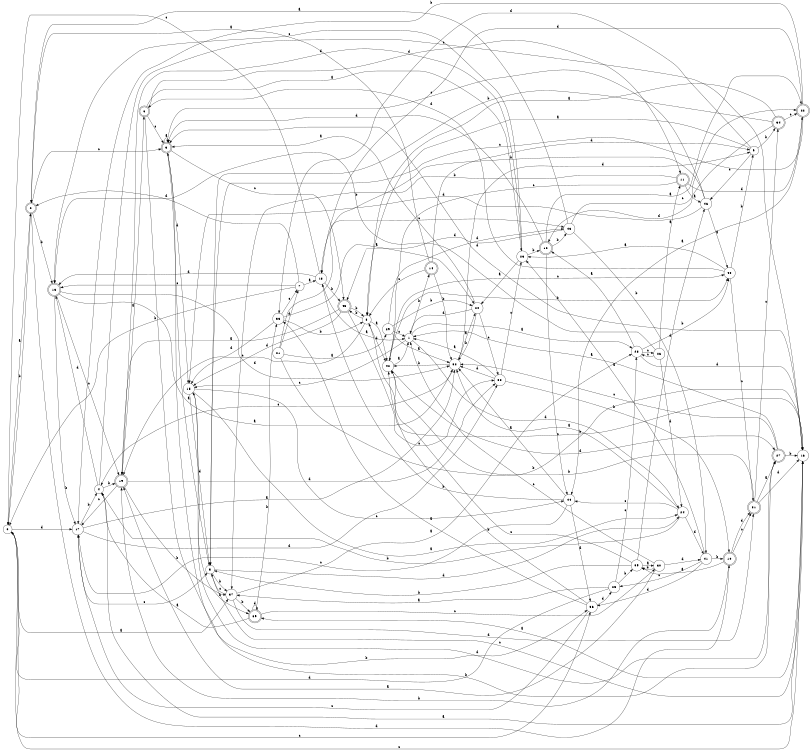 digraph n38_4 {
__start0 [label="" shape="none"];

rankdir=LR;
size="8,5";

s0 [style="filled", color="black", fillcolor="white" shape="circle", label="0"];
s1 [style="filled", color="black", fillcolor="white" shape="circle", label="1"];
s2 [style="rounded,filled", color="black", fillcolor="white" shape="doublecircle", label="2"];
s3 [style="rounded,filled", color="black", fillcolor="white" shape="doublecircle", label="3"];
s4 [style="filled", color="black", fillcolor="white" shape="circle", label="4"];
s5 [style="filled", color="black", fillcolor="white" shape="circle", label="5"];
s6 [style="rounded,filled", color="black", fillcolor="white" shape="doublecircle", label="6"];
s7 [style="filled", color="black", fillcolor="white" shape="circle", label="7"];
s8 [style="filled", color="black", fillcolor="white" shape="circle", label="8"];
s9 [style="filled", color="black", fillcolor="white" shape="circle", label="9"];
s10 [style="rounded,filled", color="black", fillcolor="white" shape="doublecircle", label="10"];
s11 [style="rounded,filled", color="black", fillcolor="white" shape="doublecircle", label="11"];
s12 [style="rounded,filled", color="black", fillcolor="white" shape="doublecircle", label="12"];
s13 [style="rounded,filled", color="black", fillcolor="white" shape="doublecircle", label="13"];
s14 [style="rounded,filled", color="black", fillcolor="white" shape="doublecircle", label="14"];
s15 [style="filled", color="black", fillcolor="white" shape="circle", label="15"];
s16 [style="filled", color="black", fillcolor="white" shape="circle", label="16"];
s17 [style="filled", color="black", fillcolor="white" shape="circle", label="17"];
s18 [style="filled", color="black", fillcolor="white" shape="circle", label="18"];
s19 [style="rounded,filled", color="black", fillcolor="white" shape="doublecircle", label="19"];
s20 [style="filled", color="black", fillcolor="white" shape="circle", label="20"];
s21 [style="filled", color="black", fillcolor="white" shape="circle", label="21"];
s22 [style="rounded,filled", color="black", fillcolor="white" shape="doublecircle", label="22"];
s23 [style="filled", color="black", fillcolor="white" shape="circle", label="23"];
s24 [style="filled", color="black", fillcolor="white" shape="circle", label="24"];
s25 [style="filled", color="black", fillcolor="white" shape="circle", label="25"];
s26 [style="filled", color="black", fillcolor="white" shape="circle", label="26"];
s27 [style="rounded,filled", color="black", fillcolor="white" shape="doublecircle", label="27"];
s28 [style="filled", color="black", fillcolor="white" shape="circle", label="28"];
s29 [style="filled", color="black", fillcolor="white" shape="circle", label="29"];
s30 [style="filled", color="black", fillcolor="white" shape="circle", label="30"];
s31 [style="rounded,filled", color="black", fillcolor="white" shape="doublecircle", label="31"];
s32 [style="filled", color="black", fillcolor="white" shape="circle", label="32"];
s33 [style="filled", color="black", fillcolor="white" shape="circle", label="33"];
s34 [style="rounded,filled", color="black", fillcolor="white" shape="doublecircle", label="34"];
s35 [style="filled", color="black", fillcolor="white" shape="circle", label="35"];
s36 [style="filled", color="black", fillcolor="white" shape="circle", label="36"];
s37 [style="filled", color="black", fillcolor="white" shape="circle", label="37"];
s38 [style="filled", color="black", fillcolor="white" shape="circle", label="38"];
s39 [style="rounded,filled", color="black", fillcolor="white" shape="doublecircle", label="39"];
s40 [style="filled", color="black", fillcolor="white" shape="circle", label="40"];
s41 [style="filled", color="black", fillcolor="white" shape="circle", label="41"];
s42 [style="filled", color="black", fillcolor="white" shape="circle", label="42"];
s43 [style="filled", color="black", fillcolor="white" shape="circle", label="43"];
s44 [style="filled", color="black", fillcolor="white" shape="circle", label="44"];
s45 [style="rounded,filled", color="black", fillcolor="white" shape="doublecircle", label="45"];
s46 [style="filled", color="black", fillcolor="white" shape="circle", label="46"];
s0 -> s37 [label="a"];
s0 -> s2 [label="b"];
s0 -> s36 [label="c"];
s0 -> s17 [label="d"];
s1 -> s28 [label="a"];
s1 -> s14 [label="b"];
s1 -> s15 [label="c"];
s1 -> s24 [label="d"];
s2 -> s0 [label="a"];
s2 -> s13 [label="b"];
s2 -> s3 [label="c"];
s2 -> s10 [label="d"];
s3 -> s3 [label="a"];
s3 -> s27 [label="b"];
s3 -> s45 [label="c"];
s3 -> s15 [label="d"];
s4 -> s16 [label="a"];
s4 -> s19 [label="b"];
s4 -> s16 [label="c"];
s4 -> s13 [label="d"];
s5 -> s3 [label="a"];
s5 -> s37 [label="b"];
s5 -> s16 [label="c"];
s5 -> s24 [label="d"];
s6 -> s23 [label="a"];
s6 -> s36 [label="b"];
s6 -> s3 [label="c"];
s6 -> s11 [label="d"];
s7 -> s18 [label="a"];
s7 -> s0 [label="b"];
s7 -> s13 [label="c"];
s7 -> s2 [label="d"];
s8 -> s42 [label="a"];
s8 -> s45 [label="b"];
s8 -> s19 [label="c"];
s8 -> s42 [label="d"];
s9 -> s8 [label="a"];
s9 -> s34 [label="b"];
s9 -> s46 [label="c"];
s9 -> s33 [label="d"];
s10 -> s35 [label="a"];
s10 -> s19 [label="b"];
s10 -> s31 [label="c"];
s10 -> s31 [label="d"];
s11 -> s46 [label="a"];
s11 -> s37 [label="b"];
s11 -> s42 [label="c"];
s11 -> s22 [label="d"];
s12 -> s22 [label="a"];
s12 -> s43 [label="b"];
s12 -> s44 [label="c"];
s12 -> s3 [label="d"];
s13 -> s32 [label="a"];
s13 -> s17 [label="b"];
s13 -> s19 [label="c"];
s13 -> s32 [label="d"];
s14 -> s2 [label="a"];
s14 -> s32 [label="b"];
s14 -> s8 [label="c"];
s14 -> s9 [label="d"];
s15 -> s24 [label="a"];
s15 -> s39 [label="b"];
s15 -> s44 [label="c"];
s15 -> s5 [label="d"];
s16 -> s39 [label="a"];
s16 -> s8 [label="b"];
s16 -> s0 [label="c"];
s16 -> s3 [label="d"];
s17 -> s32 [label="a"];
s17 -> s4 [label="b"];
s17 -> s5 [label="c"];
s17 -> s38 [label="d"];
s18 -> s1 [label="a"];
s18 -> s45 [label="b"];
s18 -> s0 [label="c"];
s18 -> s13 [label="d"];
s19 -> s6 [label="a"];
s19 -> s37 [label="b"];
s19 -> s17 [label="c"];
s19 -> s38 [label="d"];
s20 -> s3 [label="a"];
s20 -> s32 [label="b"];
s20 -> s38 [label="c"];
s20 -> s1 [label="d"];
s21 -> s29 [label="a"];
s21 -> s16 [label="b"];
s21 -> s43 [label="c"];
s21 -> s7 [label="d"];
s22 -> s44 [label="a"];
s22 -> s17 [label="b"];
s22 -> s5 [label="c"];
s22 -> s18 [label="d"];
s23 -> s20 [label="a"];
s23 -> s12 [label="b"];
s23 -> s13 [label="c"];
s23 -> s19 [label="d"];
s24 -> s32 [label="a"];
s24 -> s4 [label="b"];
s24 -> s44 [label="c"];
s24 -> s41 [label="d"];
s25 -> s37 [label="a"];
s25 -> s35 [label="b"];
s25 -> s28 [label="c"];
s25 -> s0 [label="d"];
s26 -> s11 [label="a"];
s26 -> s13 [label="b"];
s26 -> s28 [label="c"];
s26 -> s24 [label="d"];
s27 -> s1 [label="a"];
s27 -> s16 [label="b"];
s27 -> s32 [label="c"];
s27 -> s15 [label="d"];
s28 -> s12 [label="a"];
s28 -> s40 [label="b"];
s28 -> s26 [label="c"];
s28 -> s16 [label="d"];
s29 -> s32 [label="a"];
s29 -> s20 [label="b"];
s29 -> s1 [label="c"];
s29 -> s43 [label="d"];
s30 -> s19 [label="a"];
s30 -> s35 [label="b"];
s30 -> s1 [label="c"];
s30 -> s41 [label="d"];
s31 -> s27 [label="a"];
s31 -> s42 [label="b"];
s31 -> s34 [label="c"];
s31 -> s16 [label="d"];
s32 -> s20 [label="a"];
s32 -> s42 [label="b"];
s32 -> s4 [label="c"];
s32 -> s9 [label="d"];
s33 -> s20 [label="a"];
s33 -> s8 [label="b"];
s33 -> s7 [label="c"];
s33 -> s15 [label="d"];
s34 -> s8 [label="a"];
s34 -> s5 [label="b"];
s34 -> s22 [label="c"];
s34 -> s12 [label="d"];
s35 -> s30 [label="a"];
s35 -> s5 [label="b"];
s35 -> s42 [label="c"];
s35 -> s46 [label="d"];
s36 -> s33 [label="a"];
s36 -> s42 [label="b"];
s36 -> s17 [label="c"];
s36 -> s25 [label="d"];
s37 -> s28 [label="a"];
s37 -> s39 [label="b"];
s37 -> s5 [label="c"];
s37 -> s31 [label="d"];
s38 -> s1 [label="a"];
s38 -> s10 [label="b"];
s38 -> s23 [label="c"];
s38 -> s32 [label="d"];
s39 -> s4 [label="a"];
s39 -> s33 [label="b"];
s39 -> s30 [label="c"];
s39 -> s39 [label="d"];
s40 -> s23 [label="a"];
s40 -> s9 [label="b"];
s40 -> s31 [label="c"];
s40 -> s6 [label="d"];
s41 -> s23 [label="a"];
s41 -> s10 [label="b"];
s41 -> s25 [label="c"];
s41 -> s36 [label="d"];
s42 -> s1 [label="a"];
s42 -> s40 [label="b"];
s42 -> s40 [label="c"];
s42 -> s27 [label="d"];
s43 -> s2 [label="a"];
s43 -> s41 [label="b"];
s43 -> s22 [label="c"];
s43 -> s45 [label="d"];
s44 -> s32 [label="a"];
s44 -> s18 [label="b"];
s44 -> s17 [label="c"];
s44 -> s36 [label="d"];
s45 -> s19 [label="a"];
s45 -> s8 [label="b"];
s45 -> s38 [label="c"];
s45 -> s15 [label="d"];
s46 -> s40 [label="a"];
s46 -> s18 [label="b"];
s46 -> s3 [label="c"];
s46 -> s15 [label="d"];

}